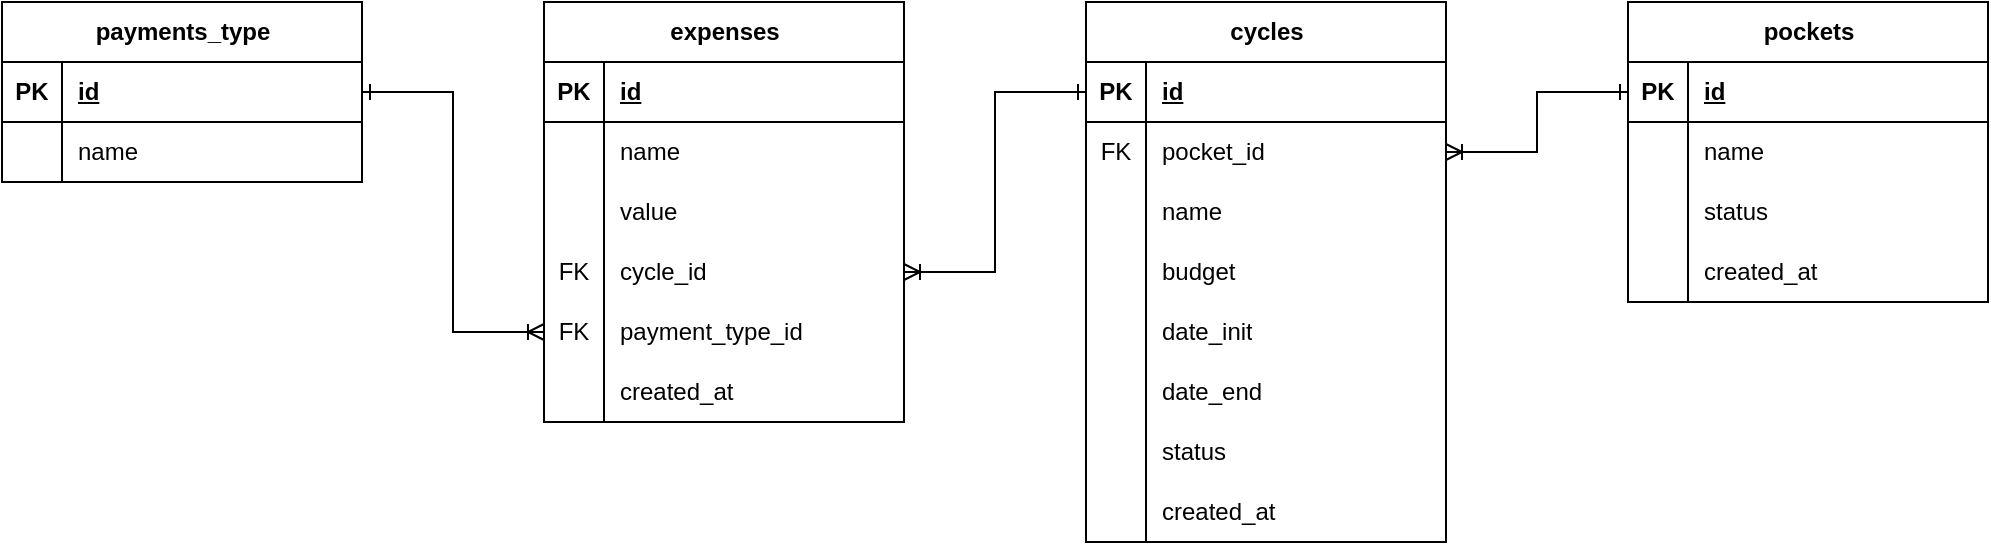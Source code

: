 <mxfile version="26.0.4">
  <diagram name="Page-1" id="GeWMx7mOWB3O76oJJy0g">
    <mxGraphModel dx="1013" dy="520" grid="0" gridSize="10" guides="1" tooltips="1" connect="1" arrows="1" fold="1" page="0" pageScale="1" pageWidth="850" pageHeight="1100" math="0" shadow="0">
      <root>
        <mxCell id="0" />
        <mxCell id="1" parent="0" />
        <mxCell id="YxS4vOd6Nqn7UH2DYtod-55" style="edgeStyle=orthogonalEdgeStyle;rounded=0;orthogonalLoop=1;jettySize=auto;html=1;endArrow=ERoneToMany;endFill=0;startArrow=ERone;startFill=0;" edge="1" parent="1" source="YxS4vOd6Nqn7UH2DYtod-2" target="YxS4vOd6Nqn7UH2DYtod-49">
          <mxGeometry relative="1" as="geometry" />
        </mxCell>
        <mxCell id="YxS4vOd6Nqn7UH2DYtod-1" value="payments_type" style="shape=table;startSize=30;container=1;collapsible=1;childLayout=tableLayout;fixedRows=1;rowLines=0;fontStyle=1;align=center;resizeLast=1;html=1;" vertex="1" parent="1">
          <mxGeometry x="13" y="58" width="180" height="90" as="geometry" />
        </mxCell>
        <mxCell id="YxS4vOd6Nqn7UH2DYtod-2" value="" style="shape=tableRow;horizontal=0;startSize=0;swimlaneHead=0;swimlaneBody=0;fillColor=none;collapsible=0;dropTarget=0;points=[[0,0.5],[1,0.5]];portConstraint=eastwest;top=0;left=0;right=0;bottom=1;" vertex="1" parent="YxS4vOd6Nqn7UH2DYtod-1">
          <mxGeometry y="30" width="180" height="30" as="geometry" />
        </mxCell>
        <mxCell id="YxS4vOd6Nqn7UH2DYtod-3" value="PK" style="shape=partialRectangle;connectable=0;fillColor=none;top=0;left=0;bottom=0;right=0;fontStyle=1;overflow=hidden;whiteSpace=wrap;html=1;" vertex="1" parent="YxS4vOd6Nqn7UH2DYtod-2">
          <mxGeometry width="30" height="30" as="geometry">
            <mxRectangle width="30" height="30" as="alternateBounds" />
          </mxGeometry>
        </mxCell>
        <mxCell id="YxS4vOd6Nqn7UH2DYtod-4" value="id" style="shape=partialRectangle;connectable=0;fillColor=none;top=0;left=0;bottom=0;right=0;align=left;spacingLeft=6;fontStyle=5;overflow=hidden;whiteSpace=wrap;html=1;" vertex="1" parent="YxS4vOd6Nqn7UH2DYtod-2">
          <mxGeometry x="30" width="150" height="30" as="geometry">
            <mxRectangle width="150" height="30" as="alternateBounds" />
          </mxGeometry>
        </mxCell>
        <mxCell id="YxS4vOd6Nqn7UH2DYtod-5" value="" style="shape=tableRow;horizontal=0;startSize=0;swimlaneHead=0;swimlaneBody=0;fillColor=none;collapsible=0;dropTarget=0;points=[[0,0.5],[1,0.5]];portConstraint=eastwest;top=0;left=0;right=0;bottom=0;" vertex="1" parent="YxS4vOd6Nqn7UH2DYtod-1">
          <mxGeometry y="60" width="180" height="30" as="geometry" />
        </mxCell>
        <mxCell id="YxS4vOd6Nqn7UH2DYtod-6" value="" style="shape=partialRectangle;connectable=0;fillColor=none;top=0;left=0;bottom=0;right=0;editable=1;overflow=hidden;whiteSpace=wrap;html=1;" vertex="1" parent="YxS4vOd6Nqn7UH2DYtod-5">
          <mxGeometry width="30" height="30" as="geometry">
            <mxRectangle width="30" height="30" as="alternateBounds" />
          </mxGeometry>
        </mxCell>
        <mxCell id="YxS4vOd6Nqn7UH2DYtod-7" value="name" style="shape=partialRectangle;connectable=0;fillColor=none;top=0;left=0;bottom=0;right=0;align=left;spacingLeft=6;overflow=hidden;whiteSpace=wrap;html=1;" vertex="1" parent="YxS4vOd6Nqn7UH2DYtod-5">
          <mxGeometry x="30" width="150" height="30" as="geometry">
            <mxRectangle width="150" height="30" as="alternateBounds" />
          </mxGeometry>
        </mxCell>
        <mxCell id="YxS4vOd6Nqn7UH2DYtod-14" value="pockets" style="shape=table;startSize=30;container=1;collapsible=1;childLayout=tableLayout;fixedRows=1;rowLines=0;fontStyle=1;align=center;resizeLast=1;html=1;" vertex="1" parent="1">
          <mxGeometry x="826" y="58" width="180" height="150" as="geometry" />
        </mxCell>
        <mxCell id="YxS4vOd6Nqn7UH2DYtod-15" value="" style="shape=tableRow;horizontal=0;startSize=0;swimlaneHead=0;swimlaneBody=0;fillColor=none;collapsible=0;dropTarget=0;points=[[0,0.5],[1,0.5]];portConstraint=eastwest;top=0;left=0;right=0;bottom=1;" vertex="1" parent="YxS4vOd6Nqn7UH2DYtod-14">
          <mxGeometry y="30" width="180" height="30" as="geometry" />
        </mxCell>
        <mxCell id="YxS4vOd6Nqn7UH2DYtod-16" value="PK" style="shape=partialRectangle;connectable=0;fillColor=none;top=0;left=0;bottom=0;right=0;fontStyle=1;overflow=hidden;whiteSpace=wrap;html=1;" vertex="1" parent="YxS4vOd6Nqn7UH2DYtod-15">
          <mxGeometry width="30" height="30" as="geometry">
            <mxRectangle width="30" height="30" as="alternateBounds" />
          </mxGeometry>
        </mxCell>
        <mxCell id="YxS4vOd6Nqn7UH2DYtod-17" value="id" style="shape=partialRectangle;connectable=0;fillColor=none;top=0;left=0;bottom=0;right=0;align=left;spacingLeft=6;fontStyle=5;overflow=hidden;whiteSpace=wrap;html=1;" vertex="1" parent="YxS4vOd6Nqn7UH2DYtod-15">
          <mxGeometry x="30" width="150" height="30" as="geometry">
            <mxRectangle width="150" height="30" as="alternateBounds" />
          </mxGeometry>
        </mxCell>
        <mxCell id="YxS4vOd6Nqn7UH2DYtod-18" value="" style="shape=tableRow;horizontal=0;startSize=0;swimlaneHead=0;swimlaneBody=0;fillColor=none;collapsible=0;dropTarget=0;points=[[0,0.5],[1,0.5]];portConstraint=eastwest;top=0;left=0;right=0;bottom=0;" vertex="1" parent="YxS4vOd6Nqn7UH2DYtod-14">
          <mxGeometry y="60" width="180" height="30" as="geometry" />
        </mxCell>
        <mxCell id="YxS4vOd6Nqn7UH2DYtod-19" value="" style="shape=partialRectangle;connectable=0;fillColor=none;top=0;left=0;bottom=0;right=0;editable=1;overflow=hidden;whiteSpace=wrap;html=1;" vertex="1" parent="YxS4vOd6Nqn7UH2DYtod-18">
          <mxGeometry width="30" height="30" as="geometry">
            <mxRectangle width="30" height="30" as="alternateBounds" />
          </mxGeometry>
        </mxCell>
        <mxCell id="YxS4vOd6Nqn7UH2DYtod-20" value="name" style="shape=partialRectangle;connectable=0;fillColor=none;top=0;left=0;bottom=0;right=0;align=left;spacingLeft=6;overflow=hidden;whiteSpace=wrap;html=1;" vertex="1" parent="YxS4vOd6Nqn7UH2DYtod-18">
          <mxGeometry x="30" width="150" height="30" as="geometry">
            <mxRectangle width="150" height="30" as="alternateBounds" />
          </mxGeometry>
        </mxCell>
        <mxCell id="YxS4vOd6Nqn7UH2DYtod-33" value="" style="shape=tableRow;horizontal=0;startSize=0;swimlaneHead=0;swimlaneBody=0;fillColor=none;collapsible=0;dropTarget=0;points=[[0,0.5],[1,0.5]];portConstraint=eastwest;top=0;left=0;right=0;bottom=0;" vertex="1" parent="YxS4vOd6Nqn7UH2DYtod-14">
          <mxGeometry y="90" width="180" height="30" as="geometry" />
        </mxCell>
        <mxCell id="YxS4vOd6Nqn7UH2DYtod-34" value="" style="shape=partialRectangle;connectable=0;fillColor=none;top=0;left=0;bottom=0;right=0;editable=1;overflow=hidden;whiteSpace=wrap;html=1;" vertex="1" parent="YxS4vOd6Nqn7UH2DYtod-33">
          <mxGeometry width="30" height="30" as="geometry">
            <mxRectangle width="30" height="30" as="alternateBounds" />
          </mxGeometry>
        </mxCell>
        <mxCell id="YxS4vOd6Nqn7UH2DYtod-35" value="status" style="shape=partialRectangle;connectable=0;fillColor=none;top=0;left=0;bottom=0;right=0;align=left;spacingLeft=6;overflow=hidden;whiteSpace=wrap;html=1;" vertex="1" parent="YxS4vOd6Nqn7UH2DYtod-33">
          <mxGeometry x="30" width="150" height="30" as="geometry">
            <mxRectangle width="150" height="30" as="alternateBounds" />
          </mxGeometry>
        </mxCell>
        <mxCell id="YxS4vOd6Nqn7UH2DYtod-85" value="" style="shape=tableRow;horizontal=0;startSize=0;swimlaneHead=0;swimlaneBody=0;fillColor=none;collapsible=0;dropTarget=0;points=[[0,0.5],[1,0.5]];portConstraint=eastwest;top=0;left=0;right=0;bottom=0;" vertex="1" parent="YxS4vOd6Nqn7UH2DYtod-14">
          <mxGeometry y="120" width="180" height="30" as="geometry" />
        </mxCell>
        <mxCell id="YxS4vOd6Nqn7UH2DYtod-86" value="" style="shape=partialRectangle;connectable=0;fillColor=none;top=0;left=0;bottom=0;right=0;editable=1;overflow=hidden;whiteSpace=wrap;html=1;" vertex="1" parent="YxS4vOd6Nqn7UH2DYtod-85">
          <mxGeometry width="30" height="30" as="geometry">
            <mxRectangle width="30" height="30" as="alternateBounds" />
          </mxGeometry>
        </mxCell>
        <mxCell id="YxS4vOd6Nqn7UH2DYtod-87" value="created_at" style="shape=partialRectangle;connectable=0;fillColor=none;top=0;left=0;bottom=0;right=0;align=left;spacingLeft=6;overflow=hidden;whiteSpace=wrap;html=1;" vertex="1" parent="YxS4vOd6Nqn7UH2DYtod-85">
          <mxGeometry x="30" width="150" height="30" as="geometry">
            <mxRectangle width="150" height="30" as="alternateBounds" />
          </mxGeometry>
        </mxCell>
        <mxCell id="YxS4vOd6Nqn7UH2DYtod-36" value="expenses" style="shape=table;startSize=30;container=1;collapsible=1;childLayout=tableLayout;fixedRows=1;rowLines=0;fontStyle=1;align=center;resizeLast=1;html=1;" vertex="1" parent="1">
          <mxGeometry x="284" y="58" width="180" height="210" as="geometry" />
        </mxCell>
        <mxCell id="YxS4vOd6Nqn7UH2DYtod-37" value="" style="shape=tableRow;horizontal=0;startSize=0;swimlaneHead=0;swimlaneBody=0;fillColor=none;collapsible=0;dropTarget=0;points=[[0,0.5],[1,0.5]];portConstraint=eastwest;top=0;left=0;right=0;bottom=1;" vertex="1" parent="YxS4vOd6Nqn7UH2DYtod-36">
          <mxGeometry y="30" width="180" height="30" as="geometry" />
        </mxCell>
        <mxCell id="YxS4vOd6Nqn7UH2DYtod-38" value="PK" style="shape=partialRectangle;connectable=0;fillColor=none;top=0;left=0;bottom=0;right=0;fontStyle=1;overflow=hidden;whiteSpace=wrap;html=1;" vertex="1" parent="YxS4vOd6Nqn7UH2DYtod-37">
          <mxGeometry width="30" height="30" as="geometry">
            <mxRectangle width="30" height="30" as="alternateBounds" />
          </mxGeometry>
        </mxCell>
        <mxCell id="YxS4vOd6Nqn7UH2DYtod-39" value="id" style="shape=partialRectangle;connectable=0;fillColor=none;top=0;left=0;bottom=0;right=0;align=left;spacingLeft=6;fontStyle=5;overflow=hidden;whiteSpace=wrap;html=1;" vertex="1" parent="YxS4vOd6Nqn7UH2DYtod-37">
          <mxGeometry x="30" width="150" height="30" as="geometry">
            <mxRectangle width="150" height="30" as="alternateBounds" />
          </mxGeometry>
        </mxCell>
        <mxCell id="YxS4vOd6Nqn7UH2DYtod-40" value="" style="shape=tableRow;horizontal=0;startSize=0;swimlaneHead=0;swimlaneBody=0;fillColor=none;collapsible=0;dropTarget=0;points=[[0,0.5],[1,0.5]];portConstraint=eastwest;top=0;left=0;right=0;bottom=0;" vertex="1" parent="YxS4vOd6Nqn7UH2DYtod-36">
          <mxGeometry y="60" width="180" height="30" as="geometry" />
        </mxCell>
        <mxCell id="YxS4vOd6Nqn7UH2DYtod-41" value="" style="shape=partialRectangle;connectable=0;fillColor=none;top=0;left=0;bottom=0;right=0;editable=1;overflow=hidden;whiteSpace=wrap;html=1;" vertex="1" parent="YxS4vOd6Nqn7UH2DYtod-40">
          <mxGeometry width="30" height="30" as="geometry">
            <mxRectangle width="30" height="30" as="alternateBounds" />
          </mxGeometry>
        </mxCell>
        <mxCell id="YxS4vOd6Nqn7UH2DYtod-42" value="name" style="shape=partialRectangle;connectable=0;fillColor=none;top=0;left=0;bottom=0;right=0;align=left;spacingLeft=6;overflow=hidden;whiteSpace=wrap;html=1;" vertex="1" parent="YxS4vOd6Nqn7UH2DYtod-40">
          <mxGeometry x="30" width="150" height="30" as="geometry">
            <mxRectangle width="150" height="30" as="alternateBounds" />
          </mxGeometry>
        </mxCell>
        <mxCell id="YxS4vOd6Nqn7UH2DYtod-43" value="" style="shape=tableRow;horizontal=0;startSize=0;swimlaneHead=0;swimlaneBody=0;fillColor=none;collapsible=0;dropTarget=0;points=[[0,0.5],[1,0.5]];portConstraint=eastwest;top=0;left=0;right=0;bottom=0;" vertex="1" parent="YxS4vOd6Nqn7UH2DYtod-36">
          <mxGeometry y="90" width="180" height="30" as="geometry" />
        </mxCell>
        <mxCell id="YxS4vOd6Nqn7UH2DYtod-44" value="" style="shape=partialRectangle;connectable=0;fillColor=none;top=0;left=0;bottom=0;right=0;editable=1;overflow=hidden;whiteSpace=wrap;html=1;" vertex="1" parent="YxS4vOd6Nqn7UH2DYtod-43">
          <mxGeometry width="30" height="30" as="geometry">
            <mxRectangle width="30" height="30" as="alternateBounds" />
          </mxGeometry>
        </mxCell>
        <mxCell id="YxS4vOd6Nqn7UH2DYtod-45" value="value" style="shape=partialRectangle;connectable=0;fillColor=none;top=0;left=0;bottom=0;right=0;align=left;spacingLeft=6;overflow=hidden;whiteSpace=wrap;html=1;" vertex="1" parent="YxS4vOd6Nqn7UH2DYtod-43">
          <mxGeometry x="30" width="150" height="30" as="geometry">
            <mxRectangle width="150" height="30" as="alternateBounds" />
          </mxGeometry>
        </mxCell>
        <mxCell id="YxS4vOd6Nqn7UH2DYtod-46" value="" style="shape=tableRow;horizontal=0;startSize=0;swimlaneHead=0;swimlaneBody=0;fillColor=none;collapsible=0;dropTarget=0;points=[[0,0.5],[1,0.5]];portConstraint=eastwest;top=0;left=0;right=0;bottom=0;" vertex="1" parent="YxS4vOd6Nqn7UH2DYtod-36">
          <mxGeometry y="120" width="180" height="30" as="geometry" />
        </mxCell>
        <mxCell id="YxS4vOd6Nqn7UH2DYtod-47" value="FK" style="shape=partialRectangle;connectable=0;fillColor=none;top=0;left=0;bottom=0;right=0;editable=1;overflow=hidden;whiteSpace=wrap;html=1;" vertex="1" parent="YxS4vOd6Nqn7UH2DYtod-46">
          <mxGeometry width="30" height="30" as="geometry">
            <mxRectangle width="30" height="30" as="alternateBounds" />
          </mxGeometry>
        </mxCell>
        <mxCell id="YxS4vOd6Nqn7UH2DYtod-48" value="cycle_id" style="shape=partialRectangle;connectable=0;fillColor=none;top=0;left=0;bottom=0;right=0;align=left;spacingLeft=6;overflow=hidden;whiteSpace=wrap;html=1;" vertex="1" parent="YxS4vOd6Nqn7UH2DYtod-46">
          <mxGeometry x="30" width="150" height="30" as="geometry">
            <mxRectangle width="150" height="30" as="alternateBounds" />
          </mxGeometry>
        </mxCell>
        <mxCell id="YxS4vOd6Nqn7UH2DYtod-49" value="" style="shape=tableRow;horizontal=0;startSize=0;swimlaneHead=0;swimlaneBody=0;fillColor=none;collapsible=0;dropTarget=0;points=[[0,0.5],[1,0.5]];portConstraint=eastwest;top=0;left=0;right=0;bottom=0;" vertex="1" parent="YxS4vOd6Nqn7UH2DYtod-36">
          <mxGeometry y="150" width="180" height="30" as="geometry" />
        </mxCell>
        <mxCell id="YxS4vOd6Nqn7UH2DYtod-50" value="FK" style="shape=partialRectangle;connectable=0;fillColor=none;top=0;left=0;bottom=0;right=0;editable=1;overflow=hidden;whiteSpace=wrap;html=1;" vertex="1" parent="YxS4vOd6Nqn7UH2DYtod-49">
          <mxGeometry width="30" height="30" as="geometry">
            <mxRectangle width="30" height="30" as="alternateBounds" />
          </mxGeometry>
        </mxCell>
        <mxCell id="YxS4vOd6Nqn7UH2DYtod-51" value="payment_type_id" style="shape=partialRectangle;connectable=0;fillColor=none;top=0;left=0;bottom=0;right=0;align=left;spacingLeft=6;overflow=hidden;whiteSpace=wrap;html=1;" vertex="1" parent="YxS4vOd6Nqn7UH2DYtod-49">
          <mxGeometry x="30" width="150" height="30" as="geometry">
            <mxRectangle width="150" height="30" as="alternateBounds" />
          </mxGeometry>
        </mxCell>
        <mxCell id="YxS4vOd6Nqn7UH2DYtod-52" value="" style="shape=tableRow;horizontal=0;startSize=0;swimlaneHead=0;swimlaneBody=0;fillColor=none;collapsible=0;dropTarget=0;points=[[0,0.5],[1,0.5]];portConstraint=eastwest;top=0;left=0;right=0;bottom=0;" vertex="1" parent="YxS4vOd6Nqn7UH2DYtod-36">
          <mxGeometry y="180" width="180" height="30" as="geometry" />
        </mxCell>
        <mxCell id="YxS4vOd6Nqn7UH2DYtod-53" value="" style="shape=partialRectangle;connectable=0;fillColor=none;top=0;left=0;bottom=0;right=0;editable=1;overflow=hidden;whiteSpace=wrap;html=1;" vertex="1" parent="YxS4vOd6Nqn7UH2DYtod-52">
          <mxGeometry width="30" height="30" as="geometry">
            <mxRectangle width="30" height="30" as="alternateBounds" />
          </mxGeometry>
        </mxCell>
        <mxCell id="YxS4vOd6Nqn7UH2DYtod-54" value="created_at" style="shape=partialRectangle;connectable=0;fillColor=none;top=0;left=0;bottom=0;right=0;align=left;spacingLeft=6;overflow=hidden;whiteSpace=wrap;html=1;" vertex="1" parent="YxS4vOd6Nqn7UH2DYtod-52">
          <mxGeometry x="30" width="150" height="30" as="geometry">
            <mxRectangle width="150" height="30" as="alternateBounds" />
          </mxGeometry>
        </mxCell>
        <mxCell id="YxS4vOd6Nqn7UH2DYtod-56" style="edgeStyle=orthogonalEdgeStyle;rounded=0;orthogonalLoop=1;jettySize=auto;html=1;endArrow=ERoneToMany;endFill=0;startArrow=ERone;startFill=0;" edge="1" parent="1" source="YxS4vOd6Nqn7UH2DYtod-15" target="YxS4vOd6Nqn7UH2DYtod-67">
          <mxGeometry relative="1" as="geometry" />
        </mxCell>
        <mxCell id="YxS4vOd6Nqn7UH2DYtod-57" value="cycles" style="shape=table;startSize=30;container=1;collapsible=1;childLayout=tableLayout;fixedRows=1;rowLines=0;fontStyle=1;align=center;resizeLast=1;html=1;" vertex="1" parent="1">
          <mxGeometry x="555" y="58" width="180" height="270" as="geometry" />
        </mxCell>
        <mxCell id="YxS4vOd6Nqn7UH2DYtod-58" value="" style="shape=tableRow;horizontal=0;startSize=0;swimlaneHead=0;swimlaneBody=0;fillColor=none;collapsible=0;dropTarget=0;points=[[0,0.5],[1,0.5]];portConstraint=eastwest;top=0;left=0;right=0;bottom=1;" vertex="1" parent="YxS4vOd6Nqn7UH2DYtod-57">
          <mxGeometry y="30" width="180" height="30" as="geometry" />
        </mxCell>
        <mxCell id="YxS4vOd6Nqn7UH2DYtod-59" value="PK" style="shape=partialRectangle;connectable=0;fillColor=none;top=0;left=0;bottom=0;right=0;fontStyle=1;overflow=hidden;whiteSpace=wrap;html=1;" vertex="1" parent="YxS4vOd6Nqn7UH2DYtod-58">
          <mxGeometry width="30" height="30" as="geometry">
            <mxRectangle width="30" height="30" as="alternateBounds" />
          </mxGeometry>
        </mxCell>
        <mxCell id="YxS4vOd6Nqn7UH2DYtod-60" value="id" style="shape=partialRectangle;connectable=0;fillColor=none;top=0;left=0;bottom=0;right=0;align=left;spacingLeft=6;fontStyle=5;overflow=hidden;whiteSpace=wrap;html=1;" vertex="1" parent="YxS4vOd6Nqn7UH2DYtod-58">
          <mxGeometry x="30" width="150" height="30" as="geometry">
            <mxRectangle width="150" height="30" as="alternateBounds" />
          </mxGeometry>
        </mxCell>
        <mxCell id="YxS4vOd6Nqn7UH2DYtod-67" value="" style="shape=tableRow;horizontal=0;startSize=0;swimlaneHead=0;swimlaneBody=0;fillColor=none;collapsible=0;dropTarget=0;points=[[0,0.5],[1,0.5]];portConstraint=eastwest;top=0;left=0;right=0;bottom=0;" vertex="1" parent="YxS4vOd6Nqn7UH2DYtod-57">
          <mxGeometry y="60" width="180" height="30" as="geometry" />
        </mxCell>
        <mxCell id="YxS4vOd6Nqn7UH2DYtod-68" value="FK" style="shape=partialRectangle;connectable=0;fillColor=none;top=0;left=0;bottom=0;right=0;editable=1;overflow=hidden;whiteSpace=wrap;html=1;" vertex="1" parent="YxS4vOd6Nqn7UH2DYtod-67">
          <mxGeometry width="30" height="30" as="geometry">
            <mxRectangle width="30" height="30" as="alternateBounds" />
          </mxGeometry>
        </mxCell>
        <mxCell id="YxS4vOd6Nqn7UH2DYtod-69" value="pocket_id" style="shape=partialRectangle;connectable=0;fillColor=none;top=0;left=0;bottom=0;right=0;align=left;spacingLeft=6;overflow=hidden;whiteSpace=wrap;html=1;" vertex="1" parent="YxS4vOd6Nqn7UH2DYtod-67">
          <mxGeometry x="30" width="150" height="30" as="geometry">
            <mxRectangle width="150" height="30" as="alternateBounds" />
          </mxGeometry>
        </mxCell>
        <mxCell id="YxS4vOd6Nqn7UH2DYtod-70" value="" style="shape=tableRow;horizontal=0;startSize=0;swimlaneHead=0;swimlaneBody=0;fillColor=none;collapsible=0;dropTarget=0;points=[[0,0.5],[1,0.5]];portConstraint=eastwest;top=0;left=0;right=0;bottom=0;" vertex="1" parent="YxS4vOd6Nqn7UH2DYtod-57">
          <mxGeometry y="90" width="180" height="30" as="geometry" />
        </mxCell>
        <mxCell id="YxS4vOd6Nqn7UH2DYtod-71" value="" style="shape=partialRectangle;connectable=0;fillColor=none;top=0;left=0;bottom=0;right=0;editable=1;overflow=hidden;whiteSpace=wrap;html=1;" vertex="1" parent="YxS4vOd6Nqn7UH2DYtod-70">
          <mxGeometry width="30" height="30" as="geometry">
            <mxRectangle width="30" height="30" as="alternateBounds" />
          </mxGeometry>
        </mxCell>
        <mxCell id="YxS4vOd6Nqn7UH2DYtod-72" value="name" style="shape=partialRectangle;connectable=0;fillColor=none;top=0;left=0;bottom=0;right=0;align=left;spacingLeft=6;overflow=hidden;whiteSpace=wrap;html=1;" vertex="1" parent="YxS4vOd6Nqn7UH2DYtod-70">
          <mxGeometry x="30" width="150" height="30" as="geometry">
            <mxRectangle width="150" height="30" as="alternateBounds" />
          </mxGeometry>
        </mxCell>
        <mxCell id="YxS4vOd6Nqn7UH2DYtod-73" value="" style="shape=tableRow;horizontal=0;startSize=0;swimlaneHead=0;swimlaneBody=0;fillColor=none;collapsible=0;dropTarget=0;points=[[0,0.5],[1,0.5]];portConstraint=eastwest;top=0;left=0;right=0;bottom=0;" vertex="1" parent="YxS4vOd6Nqn7UH2DYtod-57">
          <mxGeometry y="120" width="180" height="30" as="geometry" />
        </mxCell>
        <mxCell id="YxS4vOd6Nqn7UH2DYtod-74" value="" style="shape=partialRectangle;connectable=0;fillColor=none;top=0;left=0;bottom=0;right=0;editable=1;overflow=hidden;whiteSpace=wrap;html=1;" vertex="1" parent="YxS4vOd6Nqn7UH2DYtod-73">
          <mxGeometry width="30" height="30" as="geometry">
            <mxRectangle width="30" height="30" as="alternateBounds" />
          </mxGeometry>
        </mxCell>
        <mxCell id="YxS4vOd6Nqn7UH2DYtod-75" value="budget" style="shape=partialRectangle;connectable=0;fillColor=none;top=0;left=0;bottom=0;right=0;align=left;spacingLeft=6;overflow=hidden;whiteSpace=wrap;html=1;" vertex="1" parent="YxS4vOd6Nqn7UH2DYtod-73">
          <mxGeometry x="30" width="150" height="30" as="geometry">
            <mxRectangle width="150" height="30" as="alternateBounds" />
          </mxGeometry>
        </mxCell>
        <mxCell id="YxS4vOd6Nqn7UH2DYtod-76" value="" style="shape=tableRow;horizontal=0;startSize=0;swimlaneHead=0;swimlaneBody=0;fillColor=none;collapsible=0;dropTarget=0;points=[[0,0.5],[1,0.5]];portConstraint=eastwest;top=0;left=0;right=0;bottom=0;" vertex="1" parent="YxS4vOd6Nqn7UH2DYtod-57">
          <mxGeometry y="150" width="180" height="30" as="geometry" />
        </mxCell>
        <mxCell id="YxS4vOd6Nqn7UH2DYtod-77" value="" style="shape=partialRectangle;connectable=0;fillColor=none;top=0;left=0;bottom=0;right=0;editable=1;overflow=hidden;whiteSpace=wrap;html=1;" vertex="1" parent="YxS4vOd6Nqn7UH2DYtod-76">
          <mxGeometry width="30" height="30" as="geometry">
            <mxRectangle width="30" height="30" as="alternateBounds" />
          </mxGeometry>
        </mxCell>
        <mxCell id="YxS4vOd6Nqn7UH2DYtod-78" value="date_init" style="shape=partialRectangle;connectable=0;fillColor=none;top=0;left=0;bottom=0;right=0;align=left;spacingLeft=6;overflow=hidden;whiteSpace=wrap;html=1;" vertex="1" parent="YxS4vOd6Nqn7UH2DYtod-76">
          <mxGeometry x="30" width="150" height="30" as="geometry">
            <mxRectangle width="150" height="30" as="alternateBounds" />
          </mxGeometry>
        </mxCell>
        <mxCell id="YxS4vOd6Nqn7UH2DYtod-79" value="" style="shape=tableRow;horizontal=0;startSize=0;swimlaneHead=0;swimlaneBody=0;fillColor=none;collapsible=0;dropTarget=0;points=[[0,0.5],[1,0.5]];portConstraint=eastwest;top=0;left=0;right=0;bottom=0;" vertex="1" parent="YxS4vOd6Nqn7UH2DYtod-57">
          <mxGeometry y="180" width="180" height="30" as="geometry" />
        </mxCell>
        <mxCell id="YxS4vOd6Nqn7UH2DYtod-80" value="" style="shape=partialRectangle;connectable=0;fillColor=none;top=0;left=0;bottom=0;right=0;editable=1;overflow=hidden;whiteSpace=wrap;html=1;" vertex="1" parent="YxS4vOd6Nqn7UH2DYtod-79">
          <mxGeometry width="30" height="30" as="geometry">
            <mxRectangle width="30" height="30" as="alternateBounds" />
          </mxGeometry>
        </mxCell>
        <mxCell id="YxS4vOd6Nqn7UH2DYtod-81" value="date_end" style="shape=partialRectangle;connectable=0;fillColor=none;top=0;left=0;bottom=0;right=0;align=left;spacingLeft=6;overflow=hidden;whiteSpace=wrap;html=1;" vertex="1" parent="YxS4vOd6Nqn7UH2DYtod-79">
          <mxGeometry x="30" width="150" height="30" as="geometry">
            <mxRectangle width="150" height="30" as="alternateBounds" />
          </mxGeometry>
        </mxCell>
        <mxCell id="YxS4vOd6Nqn7UH2DYtod-88" value="" style="shape=tableRow;horizontal=0;startSize=0;swimlaneHead=0;swimlaneBody=0;fillColor=none;collapsible=0;dropTarget=0;points=[[0,0.5],[1,0.5]];portConstraint=eastwest;top=0;left=0;right=0;bottom=0;" vertex="1" parent="YxS4vOd6Nqn7UH2DYtod-57">
          <mxGeometry y="210" width="180" height="30" as="geometry" />
        </mxCell>
        <mxCell id="YxS4vOd6Nqn7UH2DYtod-89" value="" style="shape=partialRectangle;connectable=0;fillColor=none;top=0;left=0;bottom=0;right=0;editable=1;overflow=hidden;whiteSpace=wrap;html=1;" vertex="1" parent="YxS4vOd6Nqn7UH2DYtod-88">
          <mxGeometry width="30" height="30" as="geometry">
            <mxRectangle width="30" height="30" as="alternateBounds" />
          </mxGeometry>
        </mxCell>
        <mxCell id="YxS4vOd6Nqn7UH2DYtod-90" value="status" style="shape=partialRectangle;connectable=0;fillColor=none;top=0;left=0;bottom=0;right=0;align=left;spacingLeft=6;overflow=hidden;whiteSpace=wrap;html=1;" vertex="1" parent="YxS4vOd6Nqn7UH2DYtod-88">
          <mxGeometry x="30" width="150" height="30" as="geometry">
            <mxRectangle width="150" height="30" as="alternateBounds" />
          </mxGeometry>
        </mxCell>
        <mxCell id="YxS4vOd6Nqn7UH2DYtod-94" value="" style="shape=tableRow;horizontal=0;startSize=0;swimlaneHead=0;swimlaneBody=0;fillColor=none;collapsible=0;dropTarget=0;points=[[0,0.5],[1,0.5]];portConstraint=eastwest;top=0;left=0;right=0;bottom=0;" vertex="1" parent="YxS4vOd6Nqn7UH2DYtod-57">
          <mxGeometry y="240" width="180" height="30" as="geometry" />
        </mxCell>
        <mxCell id="YxS4vOd6Nqn7UH2DYtod-95" value="" style="shape=partialRectangle;connectable=0;fillColor=none;top=0;left=0;bottom=0;right=0;editable=1;overflow=hidden;whiteSpace=wrap;html=1;" vertex="1" parent="YxS4vOd6Nqn7UH2DYtod-94">
          <mxGeometry width="30" height="30" as="geometry">
            <mxRectangle width="30" height="30" as="alternateBounds" />
          </mxGeometry>
        </mxCell>
        <mxCell id="YxS4vOd6Nqn7UH2DYtod-96" value="created_at" style="shape=partialRectangle;connectable=0;fillColor=none;top=0;left=0;bottom=0;right=0;align=left;spacingLeft=6;overflow=hidden;whiteSpace=wrap;html=1;" vertex="1" parent="YxS4vOd6Nqn7UH2DYtod-94">
          <mxGeometry x="30" width="150" height="30" as="geometry">
            <mxRectangle width="150" height="30" as="alternateBounds" />
          </mxGeometry>
        </mxCell>
        <mxCell id="YxS4vOd6Nqn7UH2DYtod-84" style="edgeStyle=orthogonalEdgeStyle;rounded=0;orthogonalLoop=1;jettySize=auto;html=1;endArrow=ERone;endFill=0;startArrow=ERoneToMany;startFill=0;" edge="1" parent="1" source="YxS4vOd6Nqn7UH2DYtod-46" target="YxS4vOd6Nqn7UH2DYtod-58">
          <mxGeometry relative="1" as="geometry" />
        </mxCell>
      </root>
    </mxGraphModel>
  </diagram>
</mxfile>
